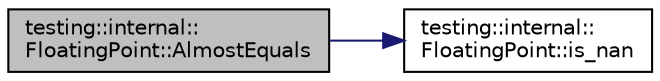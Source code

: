 digraph "testing::internal::FloatingPoint::AlmostEquals"
{
  edge [fontname="Helvetica",fontsize="10",labelfontname="Helvetica",labelfontsize="10"];
  node [fontname="Helvetica",fontsize="10",shape=record];
  rankdir="LR";
  Node2 [label="testing::internal::\lFloatingPoint::AlmostEquals",height=0.2,width=0.4,color="black", fillcolor="grey75", style="filled", fontcolor="black"];
  Node2 -> Node3 [color="midnightblue",fontsize="10",style="solid",fontname="Helvetica"];
  Node3 [label="testing::internal::\lFloatingPoint::is_nan",height=0.2,width=0.4,color="black", fillcolor="white", style="filled",URL="$d2/d56/classtesting_1_1internal_1_1_floating_point.html#a1fc654fd206efa98e480aa1e034f30d5"];
}
